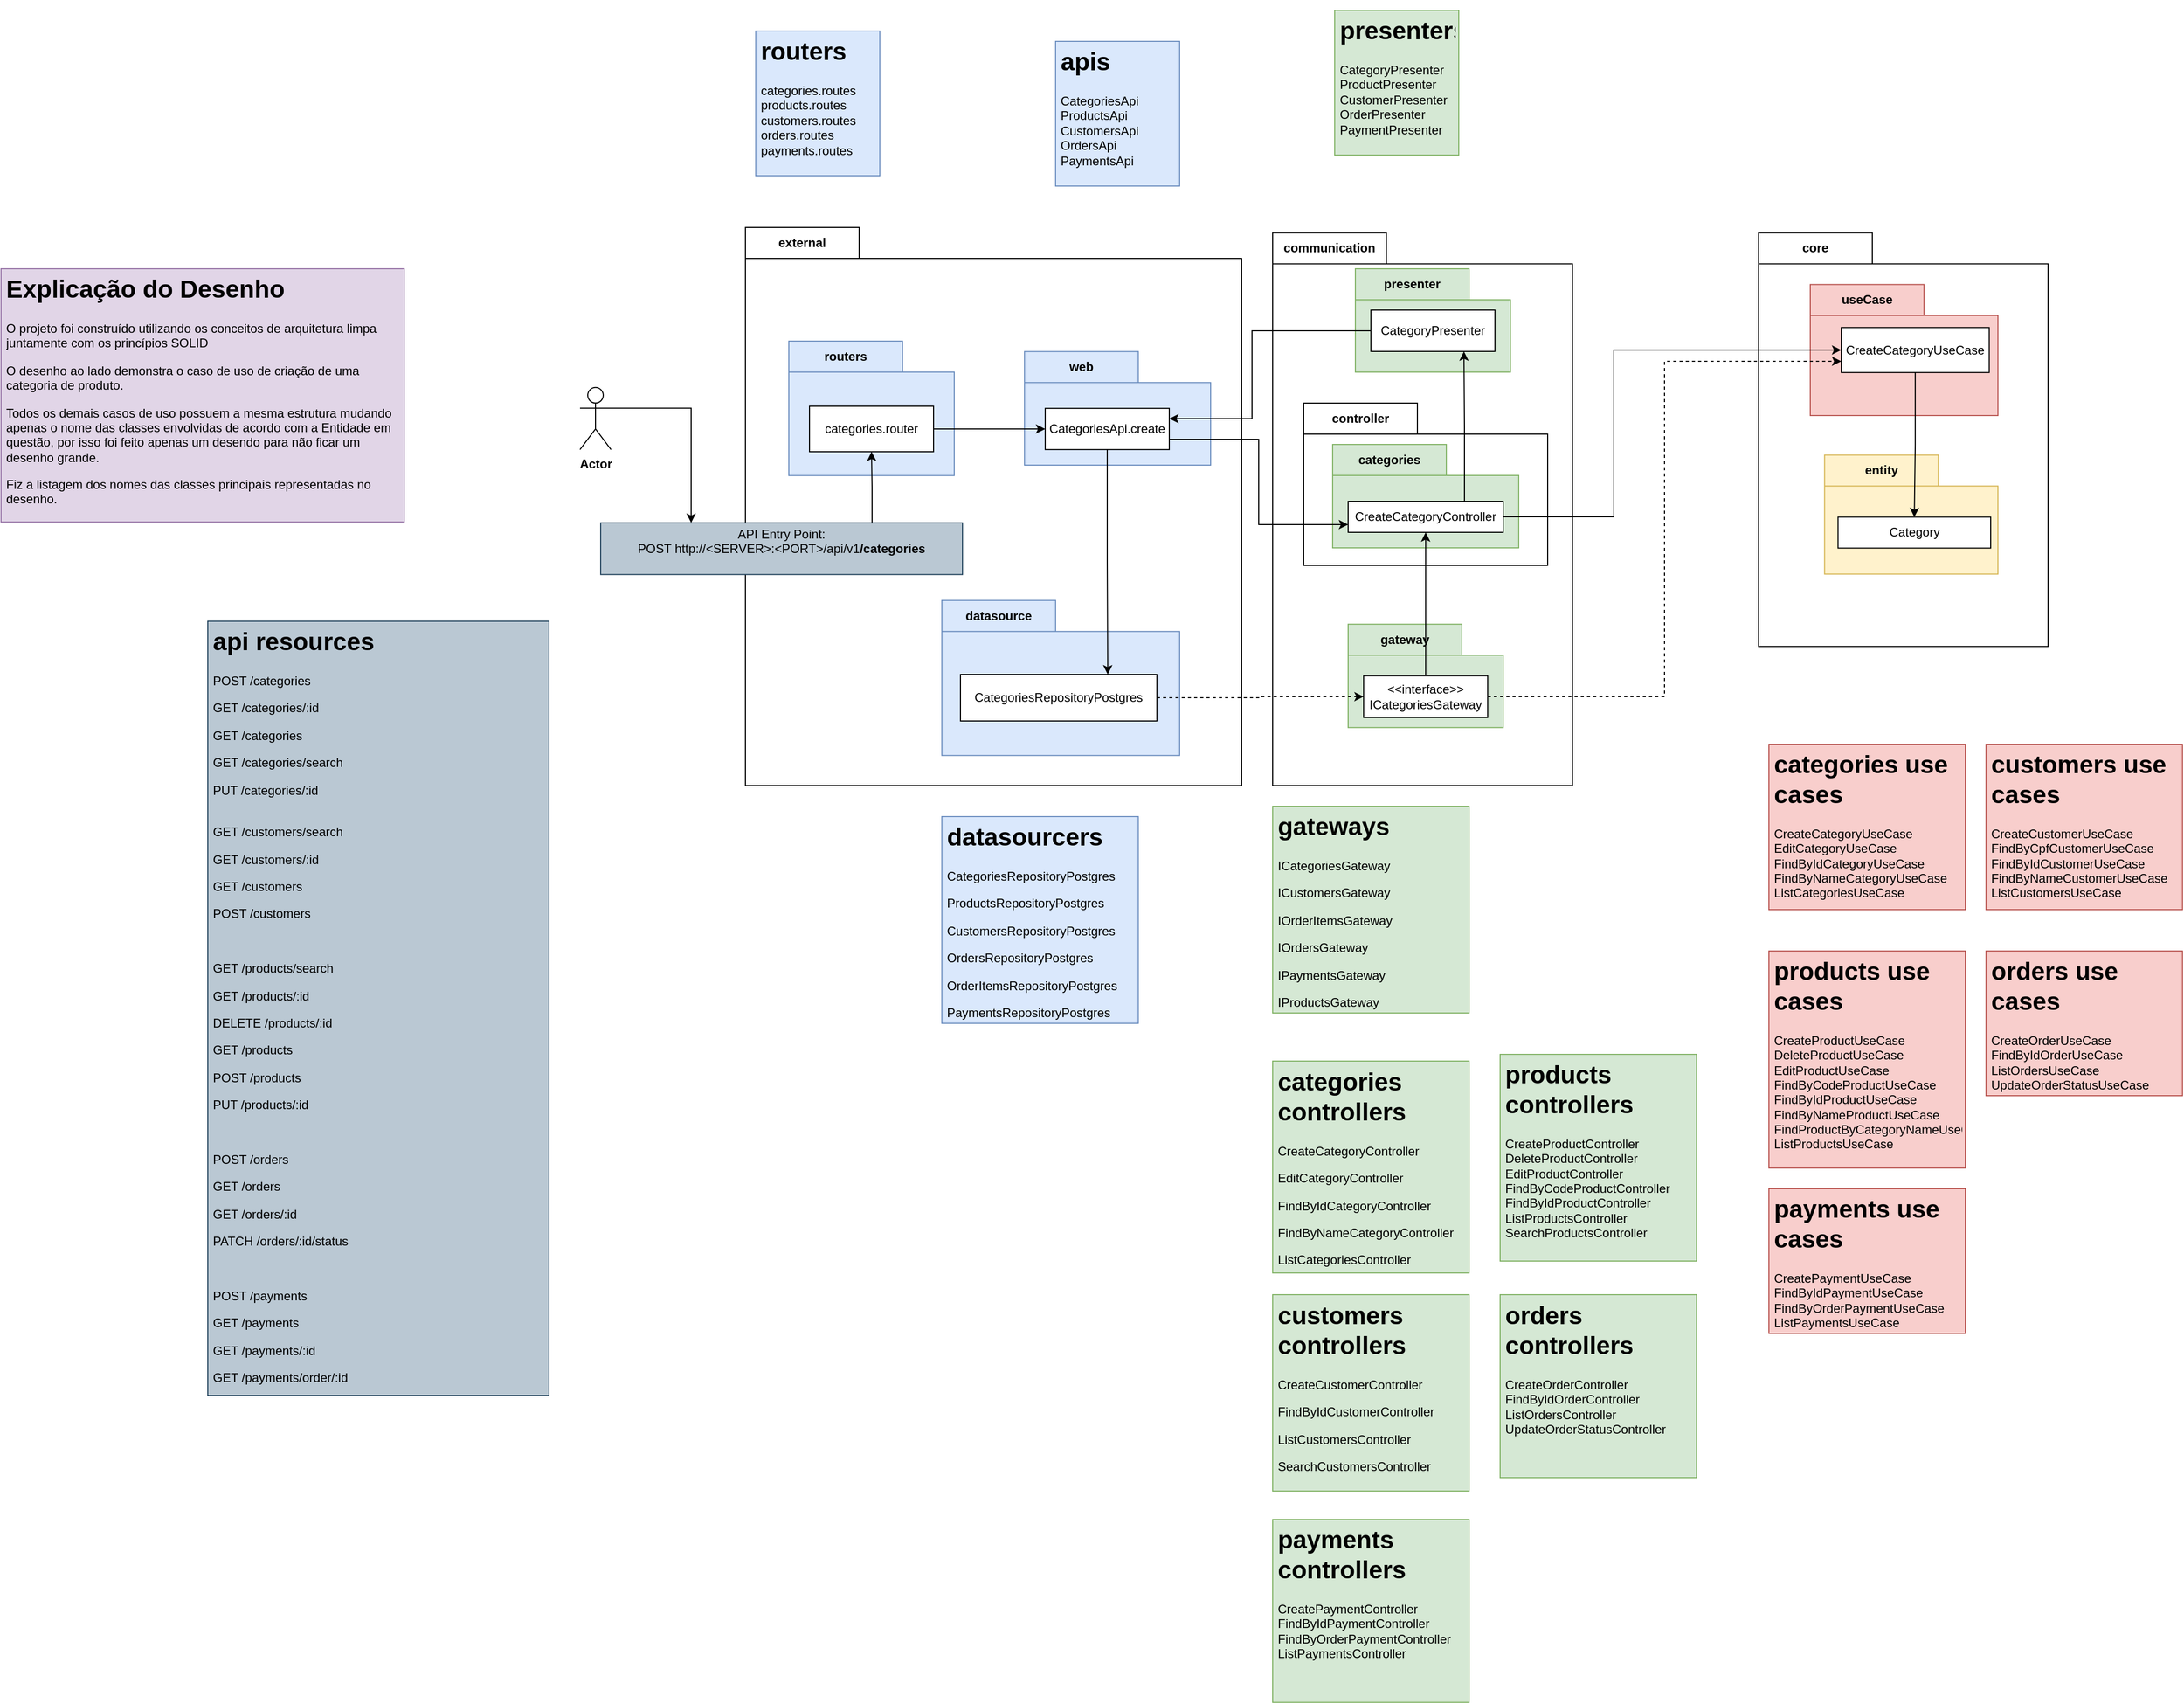 <mxfile version="23.1.7" type="google">
  <diagram name="Página-1" id="Z-h-025qSuq2GI-p6iuR">
    <mxGraphModel grid="1" page="1" gridSize="10" guides="1" tooltips="1" connect="1" arrows="1" fold="1" pageScale="1" pageWidth="827" pageHeight="1169" math="0" shadow="0">
      <root>
        <mxCell id="0" />
        <mxCell id="1" parent="0" />
        <mxCell id="_L0mpUBWpU_7GVWvSWqz-70" value="external" style="shape=folder;fontStyle=1;tabWidth=110;tabHeight=30;tabPosition=left;html=1;boundedLbl=1;labelInHeader=1;container=0;collapsible=0;whiteSpace=wrap;" vertex="1" parent="1">
          <mxGeometry x="-630" y="-240" width="480" height="540" as="geometry" />
        </mxCell>
        <mxCell id="_L0mpUBWpU_7GVWvSWqz-35" value="communication" style="shape=folder;fontStyle=1;tabWidth=110;tabHeight=30;tabPosition=left;html=1;boundedLbl=1;labelInHeader=1;container=0;collapsible=0;whiteSpace=wrap;" vertex="1" parent="1">
          <mxGeometry x="-120" y="-234.76" width="290" height="534.76" as="geometry" />
        </mxCell>
        <mxCell id="_L0mpUBWpU_7GVWvSWqz-45" value="routers" style="shape=folder;fontStyle=1;tabWidth=110;tabHeight=30;tabPosition=left;html=1;boundedLbl=1;labelInHeader=1;container=1;collapsible=0;whiteSpace=wrap;fillColor=#dae8fc;strokeColor=#6c8ebf;" vertex="1" parent="1">
          <mxGeometry x="-588" y="-130" width="160" height="130.16" as="geometry" />
        </mxCell>
        <mxCell id="_L0mpUBWpU_7GVWvSWqz-46" value="" style="html=1;strokeColor=none;resizeWidth=1;resizeHeight=1;fillColor=none;part=1;connectable=0;allowArrows=0;deletable=0;whiteSpace=wrap;" vertex="1" parent="_L0mpUBWpU_7GVWvSWqz-45">
          <mxGeometry width="160.0" height="91.112" relative="1" as="geometry">
            <mxPoint y="30" as="offset" />
          </mxGeometry>
        </mxCell>
        <mxCell id="_L0mpUBWpU_7GVWvSWqz-44" value="categories.router" style="rounded=0;whiteSpace=wrap;html=1;" vertex="1" parent="_L0mpUBWpU_7GVWvSWqz-45">
          <mxGeometry x="20" y="63" width="120" height="44" as="geometry" />
        </mxCell>
        <mxCell id="_L0mpUBWpU_7GVWvSWqz-12" value="datasource" style="shape=folder;fontStyle=1;tabWidth=110;tabHeight=30;tabPosition=left;html=1;boundedLbl=1;labelInHeader=1;container=1;collapsible=0;whiteSpace=wrap;fillColor=#dae8fc;strokeColor=#6c8ebf;" vertex="1" parent="1">
          <mxGeometry x="-440" y="120.83" width="230" height="150" as="geometry" />
        </mxCell>
        <mxCell id="_L0mpUBWpU_7GVWvSWqz-13" value="" style="html=1;strokeColor=none;resizeWidth=1;resizeHeight=1;fillColor=none;part=1;connectable=0;allowArrows=0;deletable=0;whiteSpace=wrap;" vertex="1" parent="_L0mpUBWpU_7GVWvSWqz-12">
          <mxGeometry width="230" height="105" relative="1" as="geometry">
            <mxPoint y="30" as="offset" />
          </mxGeometry>
        </mxCell>
        <mxCell id="_L0mpUBWpU_7GVWvSWqz-8" value="CategoriesRepositoryPostgres" style="rounded=0;whiteSpace=wrap;html=1;" vertex="1" parent="_L0mpUBWpU_7GVWvSWqz-12">
          <mxGeometry x="18" y="71.67" width="190" height="45" as="geometry" />
        </mxCell>
        <mxCell id="_L0mpUBWpU_7GVWvSWqz-10" value="core" style="shape=folder;fontStyle=1;tabWidth=110;tabHeight=30;tabPosition=left;html=1;boundedLbl=1;labelInHeader=1;container=1;collapsible=0;whiteSpace=wrap;" vertex="1" parent="1">
          <mxGeometry x="350" y="-234.76" width="280" height="400.159" as="geometry" />
        </mxCell>
        <mxCell id="_L0mpUBWpU_7GVWvSWqz-11" value="" style="html=1;strokeColor=none;resizeWidth=1;resizeHeight=1;fillColor=none;part=1;connectable=0;allowArrows=0;deletable=0;whiteSpace=wrap;" vertex="1" parent="_L0mpUBWpU_7GVWvSWqz-10">
          <mxGeometry width="280" height="273" relative="1" as="geometry">
            <mxPoint y="30" as="offset" />
          </mxGeometry>
        </mxCell>
        <mxCell id="_L0mpUBWpU_7GVWvSWqz-27" value="useCase" style="shape=folder;fontStyle=1;tabWidth=110;tabHeight=30;tabPosition=left;html=1;boundedLbl=1;labelInHeader=1;container=1;collapsible=0;whiteSpace=wrap;fillColor=#f8cecc;strokeColor=#b85450;" vertex="1" parent="_L0mpUBWpU_7GVWvSWqz-10">
          <mxGeometry x="50" y="50.0" width="181.54" height="126.78" as="geometry" />
        </mxCell>
        <mxCell id="_L0mpUBWpU_7GVWvSWqz-28" value="" style="html=1;strokeColor=none;resizeWidth=1;resizeHeight=1;fillColor=none;part=1;connectable=0;allowArrows=0;deletable=0;whiteSpace=wrap;" vertex="1" parent="_L0mpUBWpU_7GVWvSWqz-27">
          <mxGeometry width="164.657" height="83.24" relative="1" as="geometry">
            <mxPoint y="30" as="offset" />
          </mxGeometry>
        </mxCell>
        <mxCell id="_L0mpUBWpU_7GVWvSWqz-4" value="&lt;font style=&quot;font-weight: normal;&quot;&gt;CreateCategoryUseCase&lt;/font&gt;" style="rounded=0;whiteSpace=wrap;html=1;fontStyle=1" vertex="1" parent="_L0mpUBWpU_7GVWvSWqz-27">
          <mxGeometry x="30" y="41.62" width="143.1" height="43.53" as="geometry" />
        </mxCell>
        <mxCell id="_L0mpUBWpU_7GVWvSWqz-29" value="entity" style="shape=folder;fontStyle=1;tabWidth=110;tabHeight=30;tabPosition=left;html=1;boundedLbl=1;labelInHeader=1;container=1;collapsible=0;whiteSpace=wrap;fillColor=#fff2cc;strokeColor=#d6b656;" vertex="1" parent="_L0mpUBWpU_7GVWvSWqz-10">
          <mxGeometry x="63.84" y="215" width="167.697" height="115.159" as="geometry" />
        </mxCell>
        <mxCell id="_L0mpUBWpU_7GVWvSWqz-30" value="Text" style="html=1;strokeColor=none;resizeWidth=1;resizeHeight=1;fillColor=none;part=1;connectable=0;allowArrows=0;deletable=0;whiteSpace=wrap;" vertex="1" parent="_L0mpUBWpU_7GVWvSWqz-29">
          <mxGeometry width="150" height="70" relative="1" as="geometry">
            <mxPoint y="30" as="offset" />
          </mxGeometry>
        </mxCell>
        <mxCell id="_L0mpUBWpU_7GVWvSWqz-2" value="Category" style="rounded=0;whiteSpace=wrap;html=1;" vertex="1" parent="_L0mpUBWpU_7GVWvSWqz-29">
          <mxGeometry x="13" y="60" width="147.69" height="30" as="geometry" />
        </mxCell>
        <mxCell id="_L0mpUBWpU_7GVWvSWqz-5" style="edgeStyle=orthogonalEdgeStyle;rounded=0;orthogonalLoop=1;jettySize=auto;html=1;" edge="1" parent="_L0mpUBWpU_7GVWvSWqz-10" source="_L0mpUBWpU_7GVWvSWqz-4" target="_L0mpUBWpU_7GVWvSWqz-2">
          <mxGeometry relative="1" as="geometry" />
        </mxCell>
        <mxCell id="_L0mpUBWpU_7GVWvSWqz-37" value="web" style="shape=folder;fontStyle=1;tabWidth=110;tabHeight=30;tabPosition=left;html=1;boundedLbl=1;labelInHeader=1;container=1;collapsible=0;whiteSpace=wrap;fillColor=#dae8fc;strokeColor=#6c8ebf;" vertex="1" parent="1">
          <mxGeometry x="-360" y="-119.84" width="180" height="109.84" as="geometry" />
        </mxCell>
        <mxCell id="_L0mpUBWpU_7GVWvSWqz-38" value="" style="html=1;strokeColor=none;resizeWidth=1;resizeHeight=1;fillColor=none;part=1;connectable=0;allowArrows=0;deletable=0;whiteSpace=wrap;" vertex="1" parent="_L0mpUBWpU_7GVWvSWqz-37">
          <mxGeometry width="180" height="76.888" relative="1" as="geometry">
            <mxPoint y="30" as="offset" />
          </mxGeometry>
        </mxCell>
        <mxCell id="_L0mpUBWpU_7GVWvSWqz-42" style="edgeStyle=orthogonalEdgeStyle;rounded=0;orthogonalLoop=1;jettySize=auto;html=1;entryX=0.75;entryY=0;entryDx=0;entryDy=0;" edge="1" parent="1" source="_L0mpUBWpU_7GVWvSWqz-39" target="_L0mpUBWpU_7GVWvSWqz-8">
          <mxGeometry relative="1" as="geometry" />
        </mxCell>
        <mxCell id="_L0mpUBWpU_7GVWvSWqz-47" style="edgeStyle=orthogonalEdgeStyle;rounded=0;orthogonalLoop=1;jettySize=auto;html=1;entryX=0;entryY=0.5;entryDx=0;entryDy=0;" edge="1" parent="1" source="_L0mpUBWpU_7GVWvSWqz-44" target="_L0mpUBWpU_7GVWvSWqz-39">
          <mxGeometry relative="1" as="geometry" />
        </mxCell>
        <mxCell id="_L0mpUBWpU_7GVWvSWqz-51" style="edgeStyle=orthogonalEdgeStyle;rounded=0;orthogonalLoop=1;jettySize=auto;html=1;entryX=0.25;entryY=0;entryDx=0;entryDy=0;exitX=1;exitY=0.333;exitDx=0;exitDy=0;exitPerimeter=0;" edge="1" parent="1" source="_L0mpUBWpU_7GVWvSWqz-48" target="_L0mpUBWpU_7GVWvSWqz-50">
          <mxGeometry relative="1" as="geometry" />
        </mxCell>
        <mxCell id="_L0mpUBWpU_7GVWvSWqz-48" value="Actor" style="shape=umlActor;verticalLabelPosition=bottom;verticalAlign=top;html=1;outlineConnect=0;fontStyle=1" vertex="1" parent="1">
          <mxGeometry x="-790" y="-85.08" width="30" height="60" as="geometry" />
        </mxCell>
        <mxCell id="_L0mpUBWpU_7GVWvSWqz-52" style="edgeStyle=orthogonalEdgeStyle;rounded=0;orthogonalLoop=1;jettySize=auto;html=1;exitX=0.75;exitY=0;exitDx=0;exitDy=0;" edge="1" parent="1" source="_L0mpUBWpU_7GVWvSWqz-50" target="_L0mpUBWpU_7GVWvSWqz-44">
          <mxGeometry relative="1" as="geometry">
            <mxPoint x="-510" y="80.16" as="sourcePoint" />
            <mxPoint x="-510" y="-23.0" as="targetPoint" />
          </mxGeometry>
        </mxCell>
        <mxCell id="_L0mpUBWpU_7GVWvSWqz-50" value="API Entry Point:&lt;br&gt;POST http://&amp;lt;SERVER&amp;gt;:&amp;lt;PORT&amp;gt;/api/v1&lt;b&gt;/categories&lt;/b&gt;&lt;div&gt;&lt;br&gt;&lt;/div&gt;" style="rounded=0;whiteSpace=wrap;html=1;fillColor=#bac8d3;strokeColor=#23445d;" vertex="1" parent="1">
          <mxGeometry x="-770" y="45.83" width="350" height="50" as="geometry" />
        </mxCell>
        <mxCell id="_L0mpUBWpU_7GVWvSWqz-39" value="CategoriesApi.&lt;span&gt;&lt;font&gt;create&lt;/font&gt;&lt;/span&gt;" style="rounded=0;whiteSpace=wrap;html=1;fontColor=default;fontStyle=0" vertex="1" parent="1">
          <mxGeometry x="-340" y="-64.92" width="120" height="39.84" as="geometry" />
        </mxCell>
        <mxCell id="_L0mpUBWpU_7GVWvSWqz-60" value="presenter" style="shape=folder;fontStyle=1;tabWidth=110;tabHeight=30;tabPosition=left;html=1;boundedLbl=1;labelInHeader=1;container=1;collapsible=0;whiteSpace=wrap;fillColor=#d5e8d4;strokeColor=#82b366;" vertex="1" parent="1">
          <mxGeometry x="-40" y="-200.0" width="150" height="100" as="geometry" />
        </mxCell>
        <mxCell id="_L0mpUBWpU_7GVWvSWqz-61" value="" style="html=1;strokeColor=none;resizeWidth=1;resizeHeight=1;fillColor=none;part=1;connectable=0;allowArrows=0;deletable=0;whiteSpace=wrap;" vertex="1" parent="_L0mpUBWpU_7GVWvSWqz-60">
          <mxGeometry width="150" height="70" relative="1" as="geometry">
            <mxPoint y="30" as="offset" />
          </mxGeometry>
        </mxCell>
        <mxCell id="_L0mpUBWpU_7GVWvSWqz-62" value="CategoryPresenter" style="rounded=0;whiteSpace=wrap;html=1;" vertex="1" parent="_L0mpUBWpU_7GVWvSWqz-60">
          <mxGeometry x="15" y="40" width="120" height="40" as="geometry" />
        </mxCell>
        <mxCell id="_L0mpUBWpU_7GVWvSWqz-31" value="gateway" style="shape=folder;fontStyle=1;tabWidth=110;tabHeight=30;tabPosition=left;html=1;boundedLbl=1;labelInHeader=1;container=1;collapsible=0;whiteSpace=wrap;fillColor=#d5e8d4;strokeColor=#82b366;" vertex="1" parent="1">
          <mxGeometry x="-47" y="143.83" width="150" height="100" as="geometry" />
        </mxCell>
        <mxCell id="_L0mpUBWpU_7GVWvSWqz-32" value="Text" style="html=1;strokeColor=none;resizeWidth=1;resizeHeight=1;fillColor=none;part=1;connectable=0;allowArrows=0;deletable=0;whiteSpace=wrap;" vertex="1" parent="_L0mpUBWpU_7GVWvSWqz-31">
          <mxGeometry width="150" height="70" relative="1" as="geometry">
            <mxPoint y="30" as="offset" />
          </mxGeometry>
        </mxCell>
        <mxCell id="_L0mpUBWpU_7GVWvSWqz-23" value="&amp;lt;&amp;lt;interface&amp;gt;&amp;gt;&lt;br&gt;ICategoriesGateway" style="rounded=0;whiteSpace=wrap;html=1;" vertex="1" parent="_L0mpUBWpU_7GVWvSWqz-31">
          <mxGeometry x="15" y="50" width="120" height="40.33" as="geometry" />
        </mxCell>
        <mxCell id="_L0mpUBWpU_7GVWvSWqz-66" value="" style="group;fillColor=none;" connectable="0" vertex="1" parent="1">
          <mxGeometry x="-90" y="-70" width="236" height="160" as="geometry" />
        </mxCell>
        <mxCell id="_L0mpUBWpU_7GVWvSWqz-21" value="controller" style="shape=folder;fontStyle=1;tabWidth=110;tabHeight=30;tabPosition=left;html=1;boundedLbl=1;labelInHeader=1;container=0;collapsible=0;whiteSpace=wrap;fillColor=default;strokeColor=#000000;" vertex="1" parent="_L0mpUBWpU_7GVWvSWqz-66">
          <mxGeometry width="236" height="156.995" as="geometry" />
        </mxCell>
        <mxCell id="_L0mpUBWpU_7GVWvSWqz-81" value="categories" style="shape=folder;fontStyle=1;tabWidth=110;tabHeight=30;tabPosition=left;html=1;boundedLbl=1;labelInHeader=1;container=1;collapsible=0;whiteSpace=wrap;fillColor=#d5e8d4;strokeColor=#82b366;" vertex="1" parent="_L0mpUBWpU_7GVWvSWqz-66">
          <mxGeometry x="28" y="40" width="180" height="100" as="geometry" />
        </mxCell>
        <mxCell id="_L0mpUBWpU_7GVWvSWqz-82" value="" style="html=1;strokeColor=none;resizeWidth=1;resizeHeight=1;fillColor=none;part=1;connectable=0;allowArrows=0;deletable=0;whiteSpace=wrap;" vertex="1" parent="_L0mpUBWpU_7GVWvSWqz-81">
          <mxGeometry width="180" height="70" relative="1" as="geometry">
            <mxPoint y="30" as="offset" />
          </mxGeometry>
        </mxCell>
        <mxCell id="_L0mpUBWpU_7GVWvSWqz-24" value="CreateCategoryController" style="rounded=0;whiteSpace=wrap;html=1;fontStyle=0;fontColor=default;" vertex="1" parent="_L0mpUBWpU_7GVWvSWqz-81">
          <mxGeometry x="15" y="55" width="150" height="30" as="geometry" />
        </mxCell>
        <mxCell id="_L0mpUBWpU_7GVWvSWqz-68" style="edgeStyle=orthogonalEdgeStyle;rounded=0;orthogonalLoop=1;jettySize=auto;html=1;entryX=1;entryY=0.25;entryDx=0;entryDy=0;" edge="1" parent="1" source="_L0mpUBWpU_7GVWvSWqz-62" target="_L0mpUBWpU_7GVWvSWqz-39">
          <mxGeometry relative="1" as="geometry">
            <Array as="points">
              <mxPoint x="-140" y="-140" />
              <mxPoint x="-140" y="-55" />
            </Array>
          </mxGeometry>
        </mxCell>
        <mxCell id="_L0mpUBWpU_7GVWvSWqz-69" style="edgeStyle=orthogonalEdgeStyle;rounded=0;orthogonalLoop=1;jettySize=auto;html=1;dashed=1;" edge="1" parent="1" source="_L0mpUBWpU_7GVWvSWqz-8" target="_L0mpUBWpU_7GVWvSWqz-23">
          <mxGeometry relative="1" as="geometry" />
        </mxCell>
        <mxCell id="_L0mpUBWpU_7GVWvSWqz-74" style="edgeStyle=orthogonalEdgeStyle;rounded=0;orthogonalLoop=1;jettySize=auto;html=1;entryX=0;entryY=0.75;entryDx=0;entryDy=0;dashed=1;" edge="1" parent="1" source="_L0mpUBWpU_7GVWvSWqz-23" target="_L0mpUBWpU_7GVWvSWqz-4">
          <mxGeometry relative="1" as="geometry" />
        </mxCell>
        <mxCell id="_L0mpUBWpU_7GVWvSWqz-77" value="&lt;h1&gt;routers&lt;/h1&gt;&lt;div&gt;categories.routes&lt;/div&gt;&lt;div&gt;products.routes&lt;/div&gt;&lt;div&gt;customers.routes&lt;/div&gt;&lt;div&gt;orders.routes&lt;/div&gt;&lt;div&gt;payments.routes&lt;/div&gt;" style="text;html=1;spacing=5;spacingTop=-20;whiteSpace=wrap;overflow=hidden;rounded=0;fillColor=#dae8fc;strokeColor=#6c8ebf;" vertex="1" parent="1">
          <mxGeometry x="-620" y="-430" width="120" height="140" as="geometry" />
        </mxCell>
        <mxCell id="_L0mpUBWpU_7GVWvSWqz-78" value="&lt;h1&gt;apis&lt;/h1&gt;&lt;div&gt;CategoriesApi&lt;/div&gt;&lt;div&gt;ProductsApi&lt;/div&gt;&lt;div&gt;CustomersApi&lt;/div&gt;&lt;div&gt;OrdersApi&lt;/div&gt;&lt;div&gt;PaymentsApi&lt;/div&gt;" style="text;html=1;spacing=5;spacingTop=-20;whiteSpace=wrap;overflow=hidden;rounded=0;fillColor=#dae8fc;strokeColor=#6c8ebf;" vertex="1" parent="1">
          <mxGeometry x="-330" y="-420" width="120" height="140" as="geometry" />
        </mxCell>
        <mxCell id="_L0mpUBWpU_7GVWvSWqz-79" value="&lt;h1&gt;datasourcers&lt;/h1&gt;&lt;p&gt;CategoriesRepositoryPostgres&lt;/p&gt;&lt;p&gt;ProductsRepositoryPostgres&lt;br&gt;&lt;/p&gt;&lt;p&gt;CustomersRepositoryPostgres&lt;/p&gt;&lt;p&gt;OrdersRepositoryPostgres&lt;/p&gt;&lt;p&gt;OrderItemsRepositoryPostgres&lt;br&gt;&lt;/p&gt;&lt;p&gt;PaymentsRepositoryPostgres&lt;/p&gt;&lt;p&gt;&lt;br&gt;&lt;/p&gt;&lt;p&gt;&lt;br&gt;&lt;/p&gt;" style="text;html=1;spacing=5;spacingTop=-20;whiteSpace=wrap;overflow=hidden;rounded=0;fillColor=#dae8fc;strokeColor=#6c8ebf;" vertex="1" parent="1">
          <mxGeometry x="-440" y="330" width="190" height="200" as="geometry" />
        </mxCell>
        <mxCell id="_L0mpUBWpU_7GVWvSWqz-80" value="&lt;h1&gt;presenters&lt;/h1&gt;&lt;div&gt;CategoryPresenter&lt;/div&gt;&lt;div&gt;ProductPresenter&lt;/div&gt;&lt;div&gt;CustomerPresenter&lt;/div&gt;&lt;div&gt;OrderPresenter&lt;/div&gt;&lt;div&gt;PaymentPresenter&lt;/div&gt;" style="text;html=1;spacing=5;spacingTop=-20;whiteSpace=wrap;overflow=hidden;rounded=0;fillColor=#d5e8d4;strokeColor=#82b366;" vertex="1" parent="1">
          <mxGeometry x="-60" y="-450" width="120" height="140" as="geometry" />
        </mxCell>
        <mxCell id="_L0mpUBWpU_7GVWvSWqz-41" style="edgeStyle=orthogonalEdgeStyle;rounded=0;orthogonalLoop=1;jettySize=auto;html=1;entryX=0;entryY=0.75;entryDx=0;entryDy=0;exitX=1;exitY=0.75;exitDx=0;exitDy=0;" edge="1" parent="1" source="_L0mpUBWpU_7GVWvSWqz-39" target="_L0mpUBWpU_7GVWvSWqz-24">
          <mxGeometry relative="1" as="geometry">
            <mxPoint x="-150" y="-20" as="targetPoint" />
          </mxGeometry>
        </mxCell>
        <mxCell id="_L0mpUBWpU_7GVWvSWqz-67" style="edgeStyle=orthogonalEdgeStyle;rounded=0;orthogonalLoop=1;jettySize=auto;html=1;exitX=0.75;exitY=0;exitDx=0;exitDy=0;entryX=0.75;entryY=1;entryDx=0;entryDy=0;" edge="1" parent="1" source="_L0mpUBWpU_7GVWvSWqz-24" target="_L0mpUBWpU_7GVWvSWqz-62">
          <mxGeometry relative="1" as="geometry" />
        </mxCell>
        <mxCell id="_L0mpUBWpU_7GVWvSWqz-63" value="" style="edgeStyle=orthogonalEdgeStyle;rounded=0;orthogonalLoop=1;jettySize=auto;html=1;entryX=0.5;entryY=1;entryDx=0;entryDy=0;" edge="1" parent="1" source="_L0mpUBWpU_7GVWvSWqz-23" target="_L0mpUBWpU_7GVWvSWqz-24">
          <mxGeometry relative="1" as="geometry">
            <mxPoint x="24" y="170" as="sourcePoint" />
            <mxPoint x="24" y="-41" as="targetPoint" />
          </mxGeometry>
        </mxCell>
        <mxCell id="_L0mpUBWpU_7GVWvSWqz-85" value="" style="edgeStyle=orthogonalEdgeStyle;rounded=0;orthogonalLoop=1;jettySize=auto;html=1;exitX=1;exitY=0.5;exitDx=0;exitDy=0;entryX=0;entryY=0.5;entryDx=0;entryDy=0;" edge="1" parent="1" source="_L0mpUBWpU_7GVWvSWqz-24" target="_L0mpUBWpU_7GVWvSWqz-4">
          <mxGeometry relative="1" as="geometry">
            <mxPoint x="335" y="32.62" as="targetPoint" />
            <Array as="points">
              <mxPoint x="210" y="40" />
              <mxPoint x="210" y="-121" />
            </Array>
          </mxGeometry>
        </mxCell>
        <mxCell id="_L0mpUBWpU_7GVWvSWqz-86" value="&lt;h1&gt;gateways&lt;/h1&gt;&lt;p&gt;ICategoriesGateway&lt;/p&gt;&lt;p&gt;ICustomersGateway&lt;/p&gt;&lt;p&gt;IOrderItemsGateway&lt;/p&gt;&lt;p&gt;IOrdersGateway&lt;/p&gt;&lt;p&gt;IPaymentsGateway&lt;/p&gt;&lt;p&gt;IProductsGateway&lt;/p&gt;&lt;div&gt;&lt;br&gt;&lt;/div&gt;&lt;p&gt;&lt;br&gt;&lt;/p&gt;&lt;p&gt;&lt;br&gt;&lt;/p&gt;" style="text;html=1;spacing=5;spacingTop=-20;whiteSpace=wrap;overflow=hidden;rounded=0;fillColor=#d5e8d4;strokeColor=#82b366;" vertex="1" parent="1">
          <mxGeometry x="-120" y="320" width="190" height="200" as="geometry" />
        </mxCell>
        <mxCell id="_L0mpUBWpU_7GVWvSWqz-87" value="&lt;h1&gt;categories controllers&lt;/h1&gt;&lt;p&gt;CreateCategoryController&lt;/p&gt;&lt;p&gt;EditCategoryController&lt;/p&gt;&lt;p&gt;FindByIdCategoryController&lt;/p&gt;&lt;p&gt;FindByNameCategoryController&lt;/p&gt;&lt;p&gt;ListCategoriesController&lt;/p&gt;&lt;div&gt;&lt;br&gt;&lt;/div&gt;" style="text;html=1;spacing=5;spacingTop=-20;whiteSpace=wrap;overflow=hidden;rounded=0;fillColor=#d5e8d4;strokeColor=#82b366;verticalAlign=top;" vertex="1" parent="1">
          <mxGeometry x="-120" y="566.5" width="190" height="205" as="geometry" />
        </mxCell>
        <mxCell id="_L0mpUBWpU_7GVWvSWqz-88" value="&lt;h1&gt;products controllers&lt;/h1&gt;&lt;div&gt;&lt;div&gt;CreateProductController&lt;/div&gt;&lt;div&gt;DeleteProductController&lt;/div&gt;&lt;div&gt;EditProductController&lt;/div&gt;&lt;div&gt;FindByCodeProductController&lt;/div&gt;&lt;div&gt;FindByIdProductController&lt;/div&gt;&lt;div&gt;ListProductsController&lt;/div&gt;&lt;div&gt;SearchProductsController&lt;/div&gt;&lt;/div&gt;&lt;div&gt;&lt;br&gt;&lt;/div&gt;" style="text;html=1;spacing=5;spacingTop=-20;whiteSpace=wrap;overflow=hidden;rounded=0;fillColor=#d5e8d4;strokeColor=#82b366;" vertex="1" parent="1">
          <mxGeometry x="100" y="560" width="190" height="200" as="geometry" />
        </mxCell>
        <mxCell id="_L0mpUBWpU_7GVWvSWqz-89" value="&lt;h1&gt;customers controllers&lt;/h1&gt;&lt;p&gt;CreateCustomerController&lt;/p&gt;&lt;p&gt;FindByIdCustomerController&lt;/p&gt;&lt;p&gt;ListCustomersController&lt;/p&gt;&lt;p&gt;SearchCustomersController&lt;/p&gt;&lt;div&gt;&lt;br&gt;&lt;/div&gt;" style="text;html=1;spacing=5;spacingTop=-20;whiteSpace=wrap;overflow=hidden;rounded=0;fillColor=#d5e8d4;strokeColor=#82b366;" vertex="1" parent="1">
          <mxGeometry x="-120" y="792.5" width="190" height="190" as="geometry" />
        </mxCell>
        <mxCell id="_L0mpUBWpU_7GVWvSWqz-90" value="&lt;h1&gt;orders controllers&lt;/h1&gt;&lt;div&gt;&lt;div&gt;CreateOrderController&lt;/div&gt;&lt;div&gt;FindByIdOrderController&lt;/div&gt;&lt;div&gt;ListOrdersController&lt;/div&gt;&lt;div&gt;UpdateOrderStatusController&lt;/div&gt;&lt;/div&gt;" style="text;html=1;spacing=5;spacingTop=-20;whiteSpace=wrap;overflow=hidden;rounded=0;fillColor=#d5e8d4;strokeColor=#82b366;" vertex="1" parent="1">
          <mxGeometry x="100" y="792.5" width="190" height="177" as="geometry" />
        </mxCell>
        <mxCell id="_L0mpUBWpU_7GVWvSWqz-91" value="&lt;h1&gt;payments controllers&lt;/h1&gt;&lt;div&gt;&lt;div&gt;CreatePaymentController&lt;/div&gt;&lt;div&gt;FindByIdPaymentController&lt;/div&gt;&lt;div&gt;FindByOrderPaymentController&lt;/div&gt;&lt;div&gt;ListPaymentsController&lt;/div&gt;&lt;/div&gt;" style="text;html=1;spacing=5;spacingTop=-20;whiteSpace=wrap;overflow=hidden;rounded=0;fillColor=#d5e8d4;strokeColor=#82b366;" vertex="1" parent="1">
          <mxGeometry x="-120" y="1010" width="190" height="177" as="geometry" />
        </mxCell>
        <mxCell id="_L0mpUBWpU_7GVWvSWqz-92" value="&lt;h1&gt;categories use cases&lt;/h1&gt;&lt;div&gt;CreateCategoryUseCase&lt;br&gt;&lt;/div&gt;&lt;div&gt;EditCategoryUseCase&lt;br&gt;&lt;/div&gt;&lt;div&gt;&lt;span style=&quot;background-color: initial;&quot;&gt;FindByIdCategoryUseCase&lt;/span&gt;&lt;br&gt;&lt;/div&gt;&lt;div&gt;&lt;span style=&quot;background-color: initial;&quot;&gt;FindByNameCategoryUseCase&lt;br&gt;&lt;/span&gt;&lt;/div&gt;&lt;div&gt;&lt;span style=&quot;background-color: initial;&quot;&gt;ListCategoriesUseCase&lt;br&gt;&lt;/span&gt;&lt;/div&gt;" style="text;html=1;spacing=5;spacingTop=-20;whiteSpace=wrap;overflow=hidden;rounded=0;fillColor=#f8cecc;strokeColor=#b85450;" vertex="1" parent="1">
          <mxGeometry x="360" y="260" width="190" height="160" as="geometry" />
        </mxCell>
        <mxCell id="_L0mpUBWpU_7GVWvSWqz-93" value="&lt;h1&gt;customers use cases&lt;/h1&gt;&lt;div&gt;&lt;div&gt;CreateCustomerUseCase&lt;/div&gt;&lt;div&gt;FindByCpfCustomerUseCase&lt;/div&gt;&lt;div&gt;FindByIdCustomerUseCase&lt;/div&gt;&lt;div&gt;FindByNameCustomerUseCase&lt;/div&gt;&lt;div&gt;ListCustomersUseCase&lt;/div&gt;&lt;/div&gt;" style="text;html=1;spacing=5;spacingTop=-20;whiteSpace=wrap;overflow=hidden;rounded=0;fillColor=#f8cecc;strokeColor=#b85450;" vertex="1" parent="1">
          <mxGeometry x="570" y="260" width="190" height="160" as="geometry" />
        </mxCell>
        <mxCell id="_L0mpUBWpU_7GVWvSWqz-94" value="&lt;h1&gt;products use cases&lt;/h1&gt;&lt;div&gt;&lt;div&gt;CreateProductUseCase&lt;/div&gt;&lt;div&gt;DeleteProductUseCase&lt;/div&gt;&lt;div&gt;EditProductUseCase&lt;/div&gt;&lt;div&gt;FindByCodeProductUseCase&lt;/div&gt;&lt;div&gt;FindByIdProductUseCase&lt;/div&gt;&lt;div&gt;FindByNameProductUseCase&lt;/div&gt;&lt;div&gt;FindProductByCategoryNameUseCase&lt;/div&gt;&lt;div&gt;ListProductsUseCase&lt;/div&gt;&lt;/div&gt;" style="text;html=1;spacing=5;spacingTop=-20;whiteSpace=wrap;overflow=hidden;rounded=0;fillColor=#f8cecc;strokeColor=#b85450;" vertex="1" parent="1">
          <mxGeometry x="360" y="460" width="190" height="210" as="geometry" />
        </mxCell>
        <mxCell id="_L0mpUBWpU_7GVWvSWqz-95" value="&lt;h1&gt;Explicação do Desenho&lt;/h1&gt;&lt;p&gt;O projeto foi construído utilizando os conceitos de arquitetura limpa juntamente com os princípios SOLID&lt;/p&gt;&lt;p&gt;O desenho ao lado demonstra o caso de uso de criação de uma categoria de produto.&lt;/p&gt;&lt;p&gt;Todos os demais casos de uso possuem a mesma estrutura mudando apenas o nome das classes envolvidas de acordo com a Entidade em questão, por isso foi feito apenas um desendo para não ficar um desenho grande.&lt;/p&gt;&lt;p&gt;Fiz a listagem dos nomes das classes principais representadas no desenho.&lt;/p&gt;&lt;p&gt;&lt;br&gt;&lt;/p&gt;" style="text;html=1;spacing=5;spacingTop=-20;whiteSpace=wrap;overflow=hidden;rounded=0;fillColor=#e1d5e7;strokeColor=#9673a6;" vertex="1" parent="1">
          <mxGeometry x="-1350" y="-200" width="390" height="245" as="geometry" />
        </mxCell>
        <mxCell id="_L0mpUBWpU_7GVWvSWqz-96" value="&lt;h1&gt;api resources&lt;/h1&gt;&lt;p&gt;POST /categories&lt;/p&gt;&lt;p&gt;GET /categories/:id&lt;br&gt;&lt;/p&gt;&lt;p&gt;GET /categories&lt;br&gt;&lt;/p&gt;&lt;p&gt;GET /categories/search&lt;/p&gt;&lt;p&gt;&lt;/p&gt;PUT /categories/:id&lt;br&gt;&lt;br&gt;&lt;p&gt;GET /customers/search&lt;/p&gt;&lt;p&gt;GET /customers/:id&lt;/p&gt;&lt;p&gt;GET /customers&lt;/p&gt;&lt;p&gt;POST /customers&lt;/p&gt;&lt;p&gt;&lt;span style=&quot;background-color: initial;&quot;&gt;&lt;br&gt;&lt;/span&gt;&lt;/p&gt;&lt;p&gt;GET /products/search&lt;/p&gt;&lt;p&gt;GET /products/:id&lt;/p&gt;&lt;p&gt;DELETE /products/:id&lt;/p&gt;&lt;p&gt;GET /products&lt;/p&gt;&lt;p&gt;POST /products&lt;/p&gt;&lt;p&gt;PUT /products/:id&lt;/p&gt;&lt;p&gt;&lt;span style=&quot;background-color: initial;&quot;&gt;&lt;br&gt;&lt;/span&gt;&lt;/p&gt;&lt;p&gt;&lt;span style=&quot;background-color: initial;&quot;&gt;POST /orders&lt;/span&gt;&lt;br&gt;&lt;/p&gt;&lt;p&gt;GET /orders&lt;/p&gt;&lt;p&gt;GET /orders/:id&lt;/p&gt;&lt;p&gt;PATCH /orders/:id/status&lt;/p&gt;&lt;p&gt;&lt;br&gt;&lt;/p&gt;&lt;p&gt;POST /payments&lt;/p&gt;&lt;p&gt;GET /payments&lt;/p&gt;&lt;p&gt;GET /payments/:id&lt;/p&gt;&lt;p&gt;GET /payments/order/:id&lt;/p&gt;&lt;p&gt;&lt;br&gt;&lt;/p&gt;" style="text;html=1;spacing=5;spacingTop=-20;whiteSpace=wrap;overflow=hidden;rounded=0;fillColor=#bac8d3;strokeColor=#23445d;" vertex="1" parent="1">
          <mxGeometry x="-1150" y="141" width="330" height="749" as="geometry" />
        </mxCell>
        <mxCell id="_L0mpUBWpU_7GVWvSWqz-97" value="&lt;h1&gt;orders use cases&lt;/h1&gt;&lt;div&gt;&lt;div&gt;CreateOrderUseCase&lt;/div&gt;&lt;div&gt;FindByIdOrderUseCase&lt;/div&gt;&lt;div&gt;ListOrdersUseCase&lt;/div&gt;&lt;div&gt;UpdateOrderStatusUseCase&lt;/div&gt;&lt;/div&gt;" style="text;html=1;spacing=5;spacingTop=-20;whiteSpace=wrap;overflow=hidden;rounded=0;fillColor=#f8cecc;strokeColor=#b85450;" vertex="1" parent="1">
          <mxGeometry x="570" y="460" width="190" height="140" as="geometry" />
        </mxCell>
        <mxCell id="_L0mpUBWpU_7GVWvSWqz-98" value="&lt;h1&gt;payments use cases&lt;/h1&gt;&lt;div&gt;CreatePaymentUseCase&lt;/div&gt;&lt;div&gt;FindByIdPaymentUseCase&lt;br&gt;&lt;/div&gt;&lt;div&gt;FindByOrderPaymentUseCase&lt;br&gt;&lt;/div&gt;&lt;div&gt;ListPaymentsUseCase&lt;br&gt;&lt;/div&gt;&lt;div&gt;&lt;br&gt;&lt;/div&gt;" style="text;html=1;spacing=5;spacingTop=-20;whiteSpace=wrap;overflow=hidden;rounded=0;fillColor=#f8cecc;strokeColor=#b85450;" vertex="1" parent="1">
          <mxGeometry x="360" y="690" width="190" height="140" as="geometry" />
        </mxCell>
      </root>
    </mxGraphModel>
  </diagram>
</mxfile>
